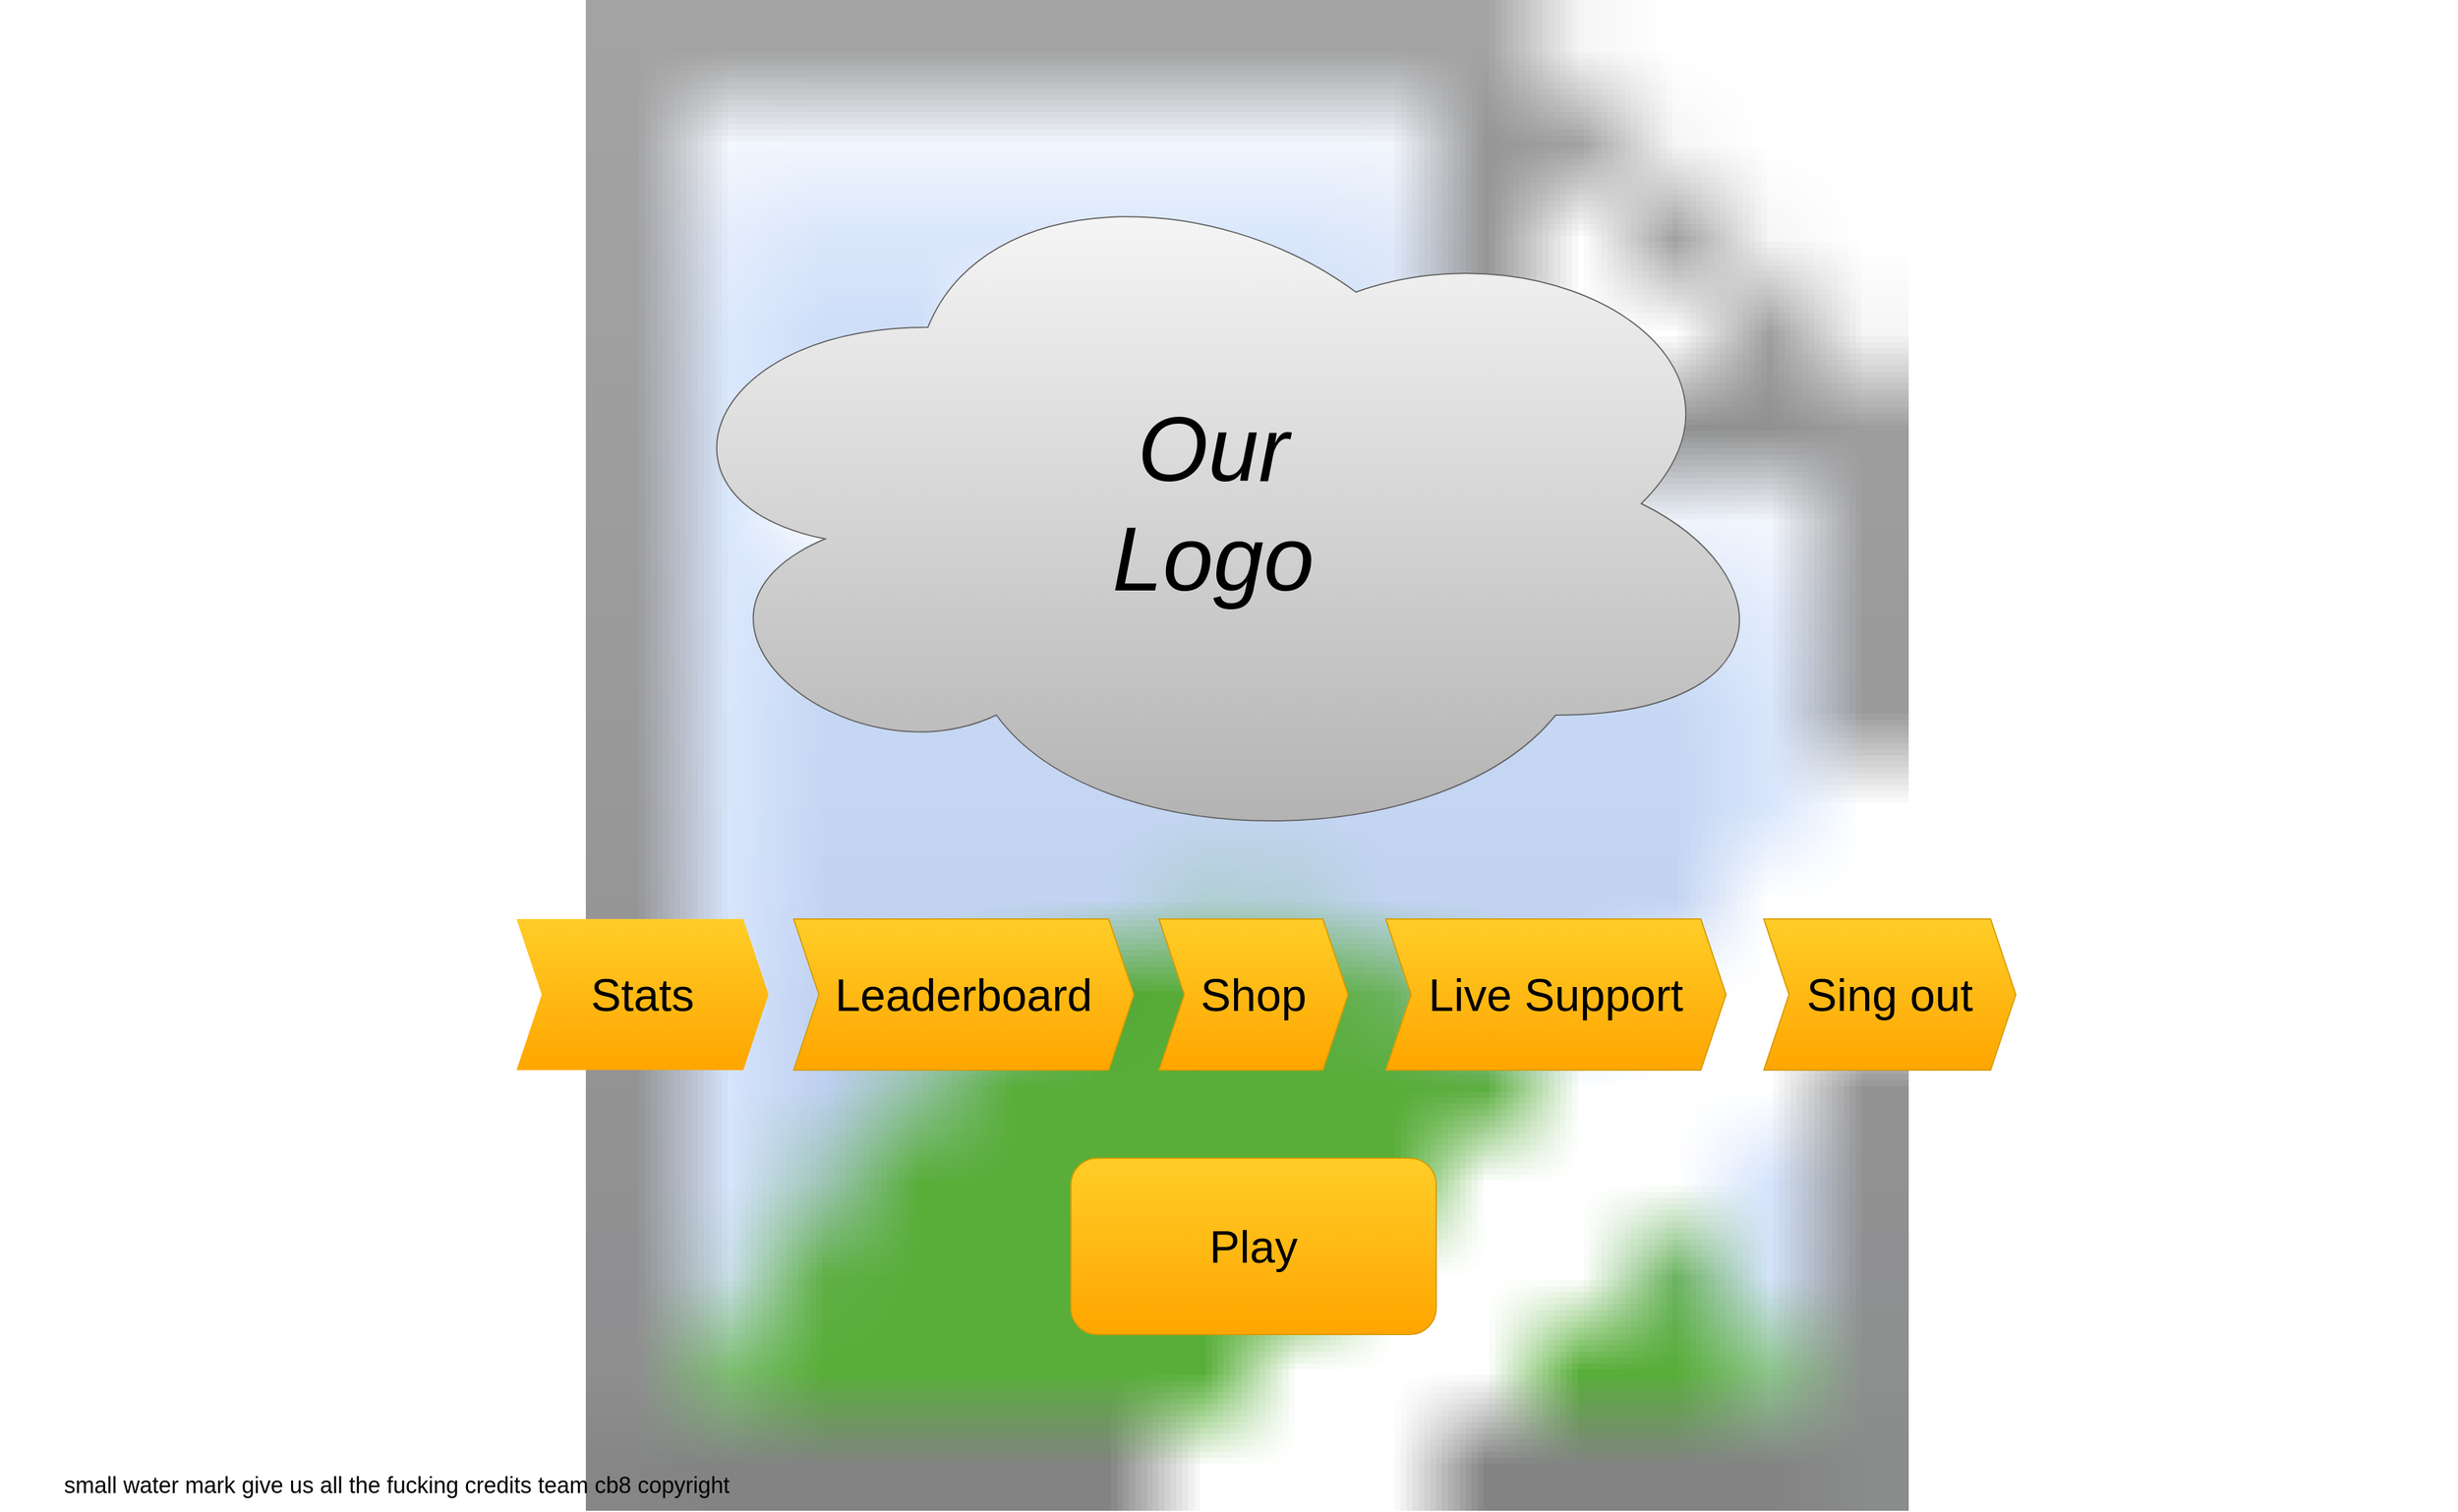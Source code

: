 <mxfile version="12.2.0" type="device" pages="1"><diagram id="QZPwXVN5u-O6jg0gxeVl" name="Page-1"><mxGraphModel dx="2926" dy="1096" grid="1" gridSize="10" guides="1" tooltips="1" connect="1" arrows="1" fold="1" page="1" pageScale="1" pageWidth="850" pageHeight="1100" backgroundImage="{&quot;src&quot;:&quot;https://wallpapercave.com/wp/ZQXE9wI.jpg&quot;,&quot;width&quot;:&quot;1920&quot;,&quot;height&quot;:&quot;1200&quot;}" math="0" shadow="0"><root><mxCell id="0"/><mxCell id="1" parent="0"/><mxCell id="2mPv9C0voS0yo1IWcR9w-1" value="&lt;font&gt;&lt;font style=&quot;font-size: 72px&quot;&gt;&lt;i&gt;Our&lt;br&gt;Logo&lt;/i&gt;&lt;/font&gt;&lt;br&gt;&lt;/font&gt;" style="ellipse;shape=cloud;whiteSpace=wrap;html=1;fillColor=#f5f5f5;strokeColor=#666666;gradientColor=#b3b3b3;" vertex="1" parent="1"><mxGeometry x="480" y="120" width="906" height="560" as="geometry"/></mxCell><mxCell id="2mPv9C0voS0yo1IWcR9w-3" value="&lt;font style=&quot;font-size: 36px&quot;&gt;Stats&lt;/font&gt;" style="shape=step;perimeter=stepPerimeter;whiteSpace=wrap;html=1;fixedSize=1;fillColor=#ffcd28;strokeColor=none;gradientColor=#ffa500;strokeWidth=2;perimeterSpacing=0;" vertex="1" parent="1"><mxGeometry x="380" y="730" width="200" height="120" as="geometry"/></mxCell><mxCell id="2mPv9C0voS0yo1IWcR9w-4" value="&lt;span style=&quot;font-size: 36px&quot;&gt;Leaderboard&lt;/span&gt;" style="shape=step;perimeter=stepPerimeter;whiteSpace=wrap;html=1;fixedSize=1;gradientColor=#ffa500;fillColor=#ffcd28;strokeColor=#d79b00;" vertex="1" parent="1"><mxGeometry x="600" y="730" width="270" height="120" as="geometry"/></mxCell><mxCell id="2mPv9C0voS0yo1IWcR9w-5" value="&lt;span style=&quot;font-size: 36px&quot;&gt;Shop&lt;/span&gt;" style="shape=step;perimeter=stepPerimeter;whiteSpace=wrap;html=1;fixedSize=1;gradientColor=#ffa500;fillColor=#ffcd28;strokeColor=#d79b00;" vertex="1" parent="1"><mxGeometry x="890" y="730" width="150" height="120" as="geometry"/></mxCell><mxCell id="2mPv9C0voS0yo1IWcR9w-8" value="&lt;span style=&quot;font-size: 36px&quot;&gt;Live Support&lt;/span&gt;" style="shape=step;perimeter=stepPerimeter;whiteSpace=wrap;html=1;fixedSize=1;gradientColor=#ffa500;fillColor=#ffcd28;strokeColor=#d79b00;" vertex="1" parent="1"><mxGeometry x="1070" y="730" width="270" height="120" as="geometry"/></mxCell><mxCell id="2mPv9C0voS0yo1IWcR9w-9" value="&lt;span style=&quot;font-size: 36px&quot;&gt;Sing out&lt;/span&gt;" style="shape=step;perimeter=stepPerimeter;whiteSpace=wrap;html=1;fixedSize=1;gradientColor=#ffa500;fillColor=#ffcd28;strokeColor=#d79b00;" vertex="1" parent="1"><mxGeometry x="1370" y="730" width="200" height="120" as="geometry"/></mxCell><mxCell id="2mPv9C0voS0yo1IWcR9w-10" value="&lt;font style=&quot;font-size: 36px&quot;&gt;Play&lt;/font&gt;" style="rounded=1;whiteSpace=wrap;html=1;gradientColor=#ffa500;fillColor=#ffcd28;strokeColor=#d79b00;" vertex="1" parent="1"><mxGeometry x="820" y="920" width="290" height="140" as="geometry"/></mxCell><mxCell id="2mPv9C0voS0yo1IWcR9w-13" value="&lt;font style=&quot;font-size: 18px&quot;&gt;small water mark give us all the fucking credits team cb8 copyright&lt;/font&gt;" style="text;html=1;strokeColor=none;fillColor=none;align=center;verticalAlign=middle;whiteSpace=wrap;rounded=0;" vertex="1" parent="1"><mxGeometry x="-30" y="1170" width="630" height="20" as="geometry"/></mxCell></root></mxGraphModel></diagram></mxfile>